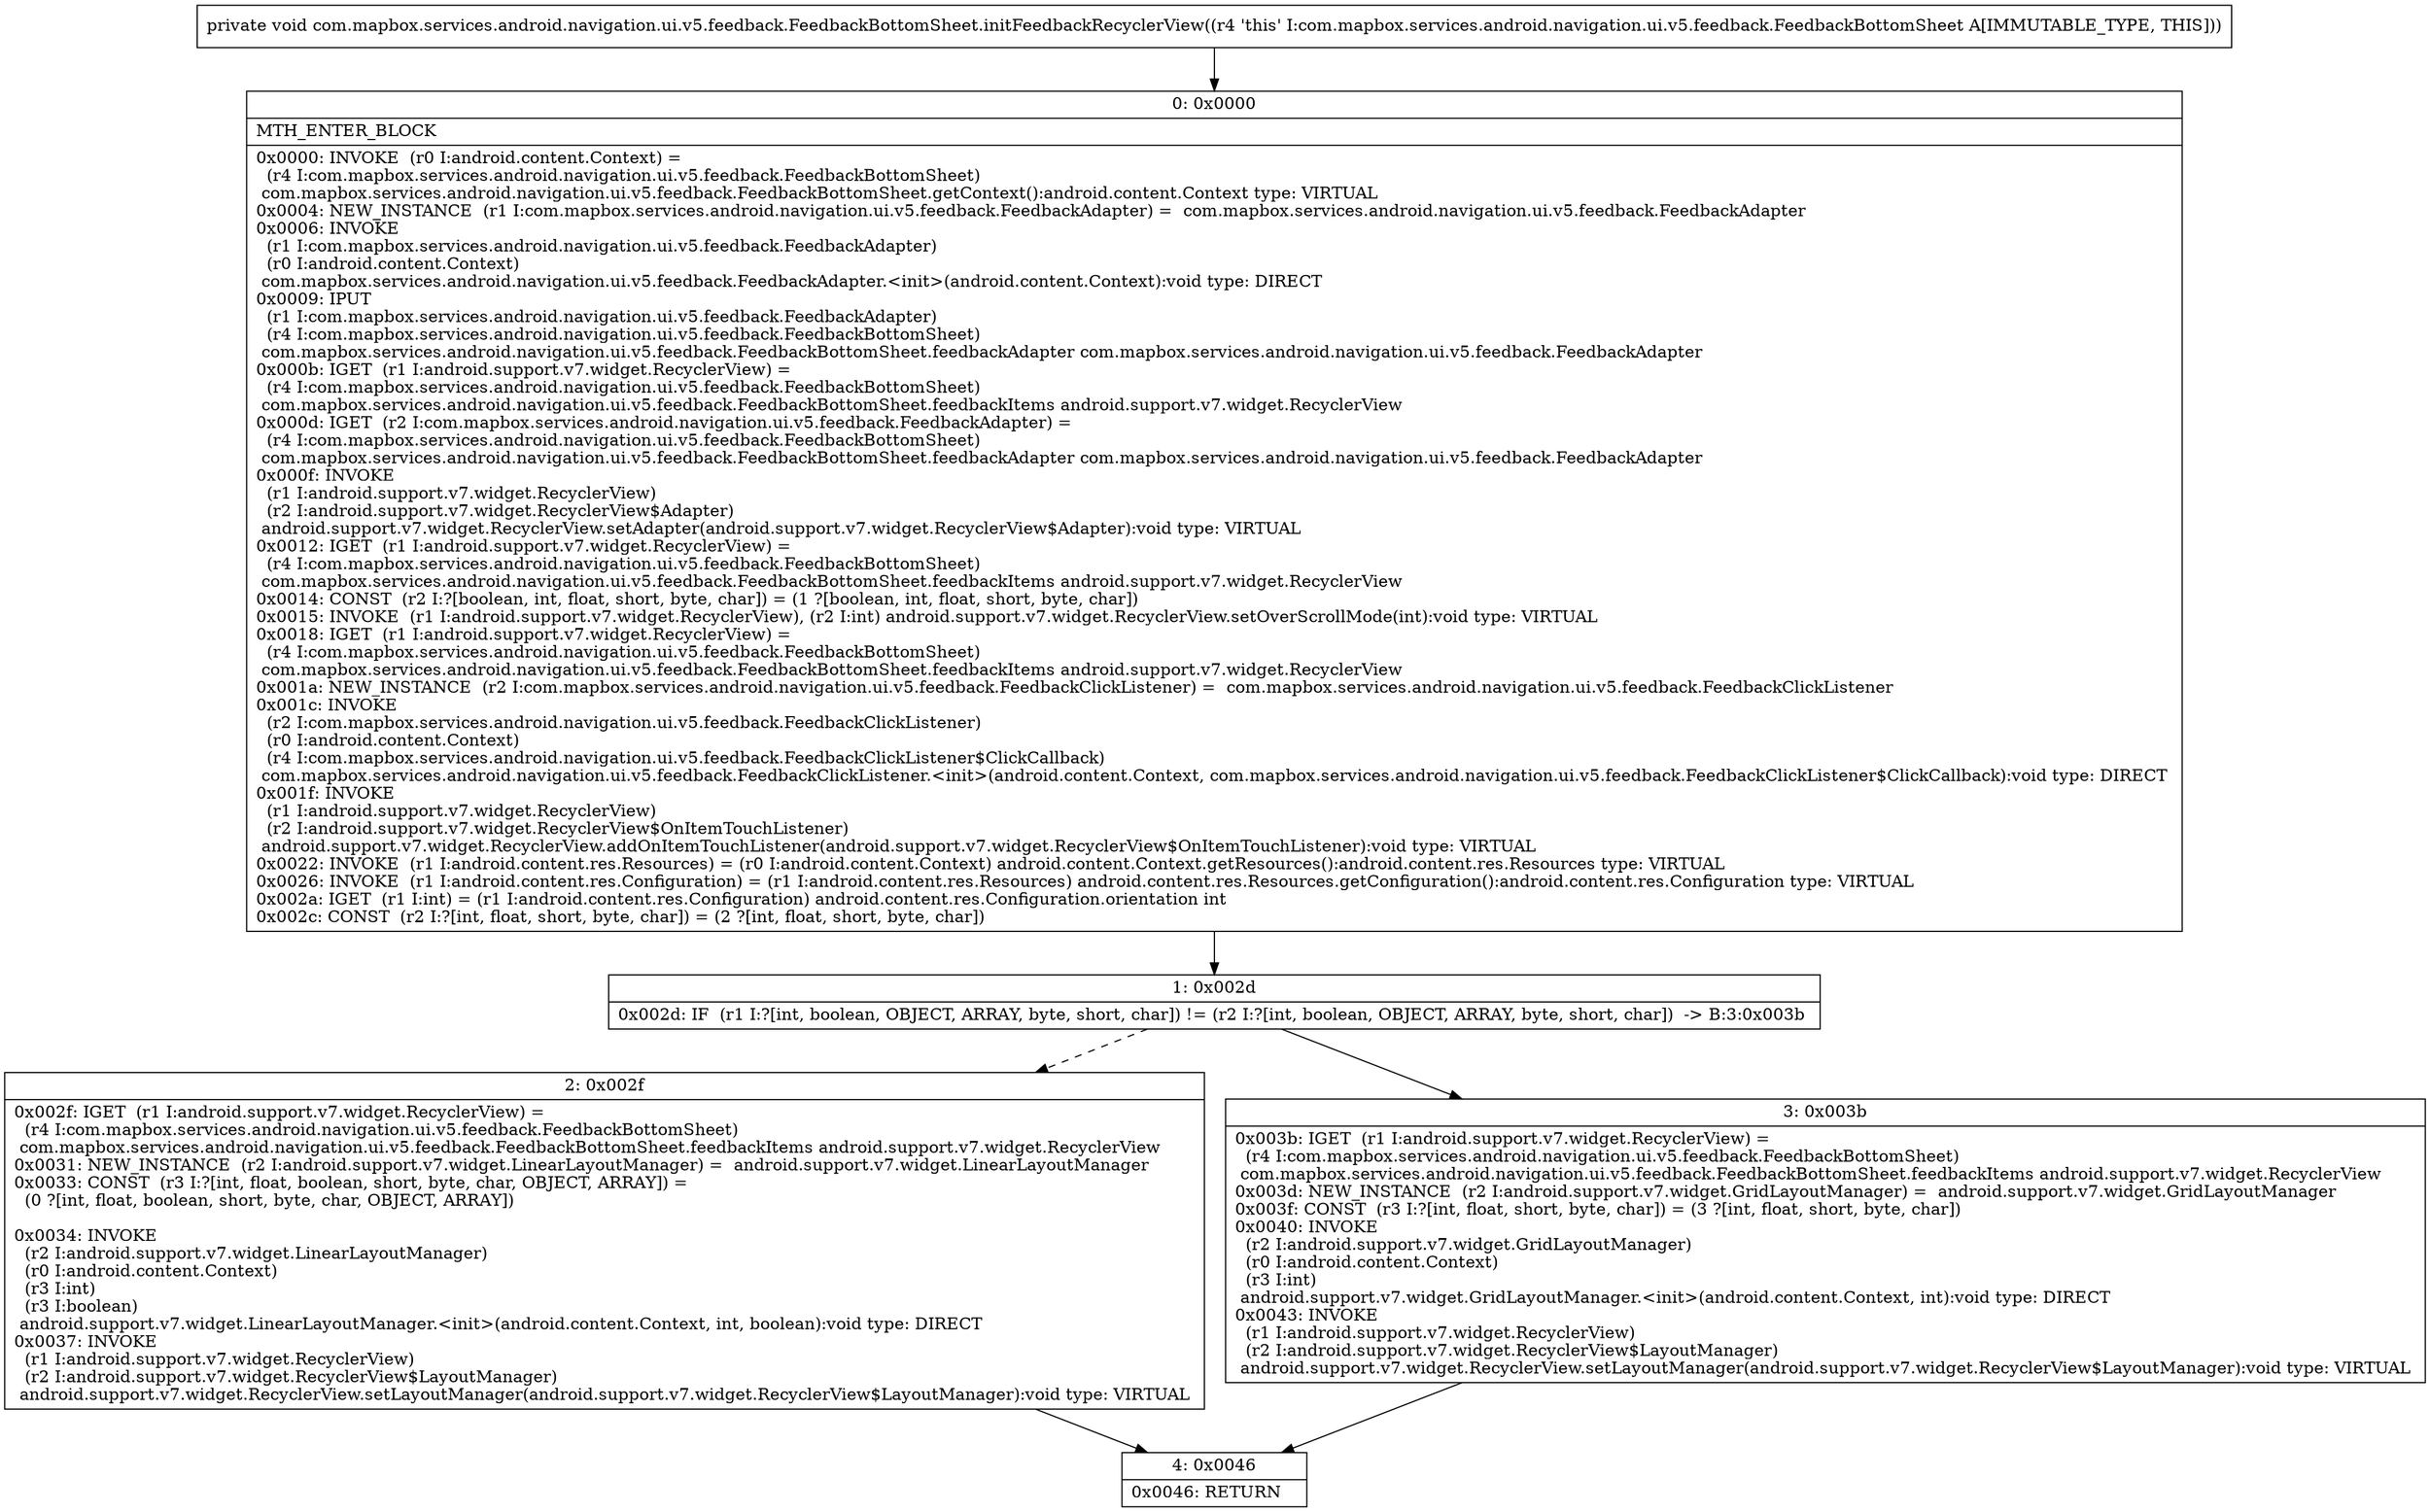 digraph "CFG forcom.mapbox.services.android.navigation.ui.v5.feedback.FeedbackBottomSheet.initFeedbackRecyclerView()V" {
Node_0 [shape=record,label="{0\:\ 0x0000|MTH_ENTER_BLOCK\l|0x0000: INVOKE  (r0 I:android.content.Context) = \l  (r4 I:com.mapbox.services.android.navigation.ui.v5.feedback.FeedbackBottomSheet)\l com.mapbox.services.android.navigation.ui.v5.feedback.FeedbackBottomSheet.getContext():android.content.Context type: VIRTUAL \l0x0004: NEW_INSTANCE  (r1 I:com.mapbox.services.android.navigation.ui.v5.feedback.FeedbackAdapter) =  com.mapbox.services.android.navigation.ui.v5.feedback.FeedbackAdapter \l0x0006: INVOKE  \l  (r1 I:com.mapbox.services.android.navigation.ui.v5.feedback.FeedbackAdapter)\l  (r0 I:android.content.Context)\l com.mapbox.services.android.navigation.ui.v5.feedback.FeedbackAdapter.\<init\>(android.content.Context):void type: DIRECT \l0x0009: IPUT  \l  (r1 I:com.mapbox.services.android.navigation.ui.v5.feedback.FeedbackAdapter)\l  (r4 I:com.mapbox.services.android.navigation.ui.v5.feedback.FeedbackBottomSheet)\l com.mapbox.services.android.navigation.ui.v5.feedback.FeedbackBottomSheet.feedbackAdapter com.mapbox.services.android.navigation.ui.v5.feedback.FeedbackAdapter \l0x000b: IGET  (r1 I:android.support.v7.widget.RecyclerView) = \l  (r4 I:com.mapbox.services.android.navigation.ui.v5.feedback.FeedbackBottomSheet)\l com.mapbox.services.android.navigation.ui.v5.feedback.FeedbackBottomSheet.feedbackItems android.support.v7.widget.RecyclerView \l0x000d: IGET  (r2 I:com.mapbox.services.android.navigation.ui.v5.feedback.FeedbackAdapter) = \l  (r4 I:com.mapbox.services.android.navigation.ui.v5.feedback.FeedbackBottomSheet)\l com.mapbox.services.android.navigation.ui.v5.feedback.FeedbackBottomSheet.feedbackAdapter com.mapbox.services.android.navigation.ui.v5.feedback.FeedbackAdapter \l0x000f: INVOKE  \l  (r1 I:android.support.v7.widget.RecyclerView)\l  (r2 I:android.support.v7.widget.RecyclerView$Adapter)\l android.support.v7.widget.RecyclerView.setAdapter(android.support.v7.widget.RecyclerView$Adapter):void type: VIRTUAL \l0x0012: IGET  (r1 I:android.support.v7.widget.RecyclerView) = \l  (r4 I:com.mapbox.services.android.navigation.ui.v5.feedback.FeedbackBottomSheet)\l com.mapbox.services.android.navigation.ui.v5.feedback.FeedbackBottomSheet.feedbackItems android.support.v7.widget.RecyclerView \l0x0014: CONST  (r2 I:?[boolean, int, float, short, byte, char]) = (1 ?[boolean, int, float, short, byte, char]) \l0x0015: INVOKE  (r1 I:android.support.v7.widget.RecyclerView), (r2 I:int) android.support.v7.widget.RecyclerView.setOverScrollMode(int):void type: VIRTUAL \l0x0018: IGET  (r1 I:android.support.v7.widget.RecyclerView) = \l  (r4 I:com.mapbox.services.android.navigation.ui.v5.feedback.FeedbackBottomSheet)\l com.mapbox.services.android.navigation.ui.v5.feedback.FeedbackBottomSheet.feedbackItems android.support.v7.widget.RecyclerView \l0x001a: NEW_INSTANCE  (r2 I:com.mapbox.services.android.navigation.ui.v5.feedback.FeedbackClickListener) =  com.mapbox.services.android.navigation.ui.v5.feedback.FeedbackClickListener \l0x001c: INVOKE  \l  (r2 I:com.mapbox.services.android.navigation.ui.v5.feedback.FeedbackClickListener)\l  (r0 I:android.content.Context)\l  (r4 I:com.mapbox.services.android.navigation.ui.v5.feedback.FeedbackClickListener$ClickCallback)\l com.mapbox.services.android.navigation.ui.v5.feedback.FeedbackClickListener.\<init\>(android.content.Context, com.mapbox.services.android.navigation.ui.v5.feedback.FeedbackClickListener$ClickCallback):void type: DIRECT \l0x001f: INVOKE  \l  (r1 I:android.support.v7.widget.RecyclerView)\l  (r2 I:android.support.v7.widget.RecyclerView$OnItemTouchListener)\l android.support.v7.widget.RecyclerView.addOnItemTouchListener(android.support.v7.widget.RecyclerView$OnItemTouchListener):void type: VIRTUAL \l0x0022: INVOKE  (r1 I:android.content.res.Resources) = (r0 I:android.content.Context) android.content.Context.getResources():android.content.res.Resources type: VIRTUAL \l0x0026: INVOKE  (r1 I:android.content.res.Configuration) = (r1 I:android.content.res.Resources) android.content.res.Resources.getConfiguration():android.content.res.Configuration type: VIRTUAL \l0x002a: IGET  (r1 I:int) = (r1 I:android.content.res.Configuration) android.content.res.Configuration.orientation int \l0x002c: CONST  (r2 I:?[int, float, short, byte, char]) = (2 ?[int, float, short, byte, char]) \l}"];
Node_1 [shape=record,label="{1\:\ 0x002d|0x002d: IF  (r1 I:?[int, boolean, OBJECT, ARRAY, byte, short, char]) != (r2 I:?[int, boolean, OBJECT, ARRAY, byte, short, char])  \-\> B:3:0x003b \l}"];
Node_2 [shape=record,label="{2\:\ 0x002f|0x002f: IGET  (r1 I:android.support.v7.widget.RecyclerView) = \l  (r4 I:com.mapbox.services.android.navigation.ui.v5.feedback.FeedbackBottomSheet)\l com.mapbox.services.android.navigation.ui.v5.feedback.FeedbackBottomSheet.feedbackItems android.support.v7.widget.RecyclerView \l0x0031: NEW_INSTANCE  (r2 I:android.support.v7.widget.LinearLayoutManager) =  android.support.v7.widget.LinearLayoutManager \l0x0033: CONST  (r3 I:?[int, float, boolean, short, byte, char, OBJECT, ARRAY]) = \l  (0 ?[int, float, boolean, short, byte, char, OBJECT, ARRAY])\l \l0x0034: INVOKE  \l  (r2 I:android.support.v7.widget.LinearLayoutManager)\l  (r0 I:android.content.Context)\l  (r3 I:int)\l  (r3 I:boolean)\l android.support.v7.widget.LinearLayoutManager.\<init\>(android.content.Context, int, boolean):void type: DIRECT \l0x0037: INVOKE  \l  (r1 I:android.support.v7.widget.RecyclerView)\l  (r2 I:android.support.v7.widget.RecyclerView$LayoutManager)\l android.support.v7.widget.RecyclerView.setLayoutManager(android.support.v7.widget.RecyclerView$LayoutManager):void type: VIRTUAL \l}"];
Node_3 [shape=record,label="{3\:\ 0x003b|0x003b: IGET  (r1 I:android.support.v7.widget.RecyclerView) = \l  (r4 I:com.mapbox.services.android.navigation.ui.v5.feedback.FeedbackBottomSheet)\l com.mapbox.services.android.navigation.ui.v5.feedback.FeedbackBottomSheet.feedbackItems android.support.v7.widget.RecyclerView \l0x003d: NEW_INSTANCE  (r2 I:android.support.v7.widget.GridLayoutManager) =  android.support.v7.widget.GridLayoutManager \l0x003f: CONST  (r3 I:?[int, float, short, byte, char]) = (3 ?[int, float, short, byte, char]) \l0x0040: INVOKE  \l  (r2 I:android.support.v7.widget.GridLayoutManager)\l  (r0 I:android.content.Context)\l  (r3 I:int)\l android.support.v7.widget.GridLayoutManager.\<init\>(android.content.Context, int):void type: DIRECT \l0x0043: INVOKE  \l  (r1 I:android.support.v7.widget.RecyclerView)\l  (r2 I:android.support.v7.widget.RecyclerView$LayoutManager)\l android.support.v7.widget.RecyclerView.setLayoutManager(android.support.v7.widget.RecyclerView$LayoutManager):void type: VIRTUAL \l}"];
Node_4 [shape=record,label="{4\:\ 0x0046|0x0046: RETURN   \l}"];
MethodNode[shape=record,label="{private void com.mapbox.services.android.navigation.ui.v5.feedback.FeedbackBottomSheet.initFeedbackRecyclerView((r4 'this' I:com.mapbox.services.android.navigation.ui.v5.feedback.FeedbackBottomSheet A[IMMUTABLE_TYPE, THIS])) }"];
MethodNode -> Node_0;
Node_0 -> Node_1;
Node_1 -> Node_2[style=dashed];
Node_1 -> Node_3;
Node_2 -> Node_4;
Node_3 -> Node_4;
}

